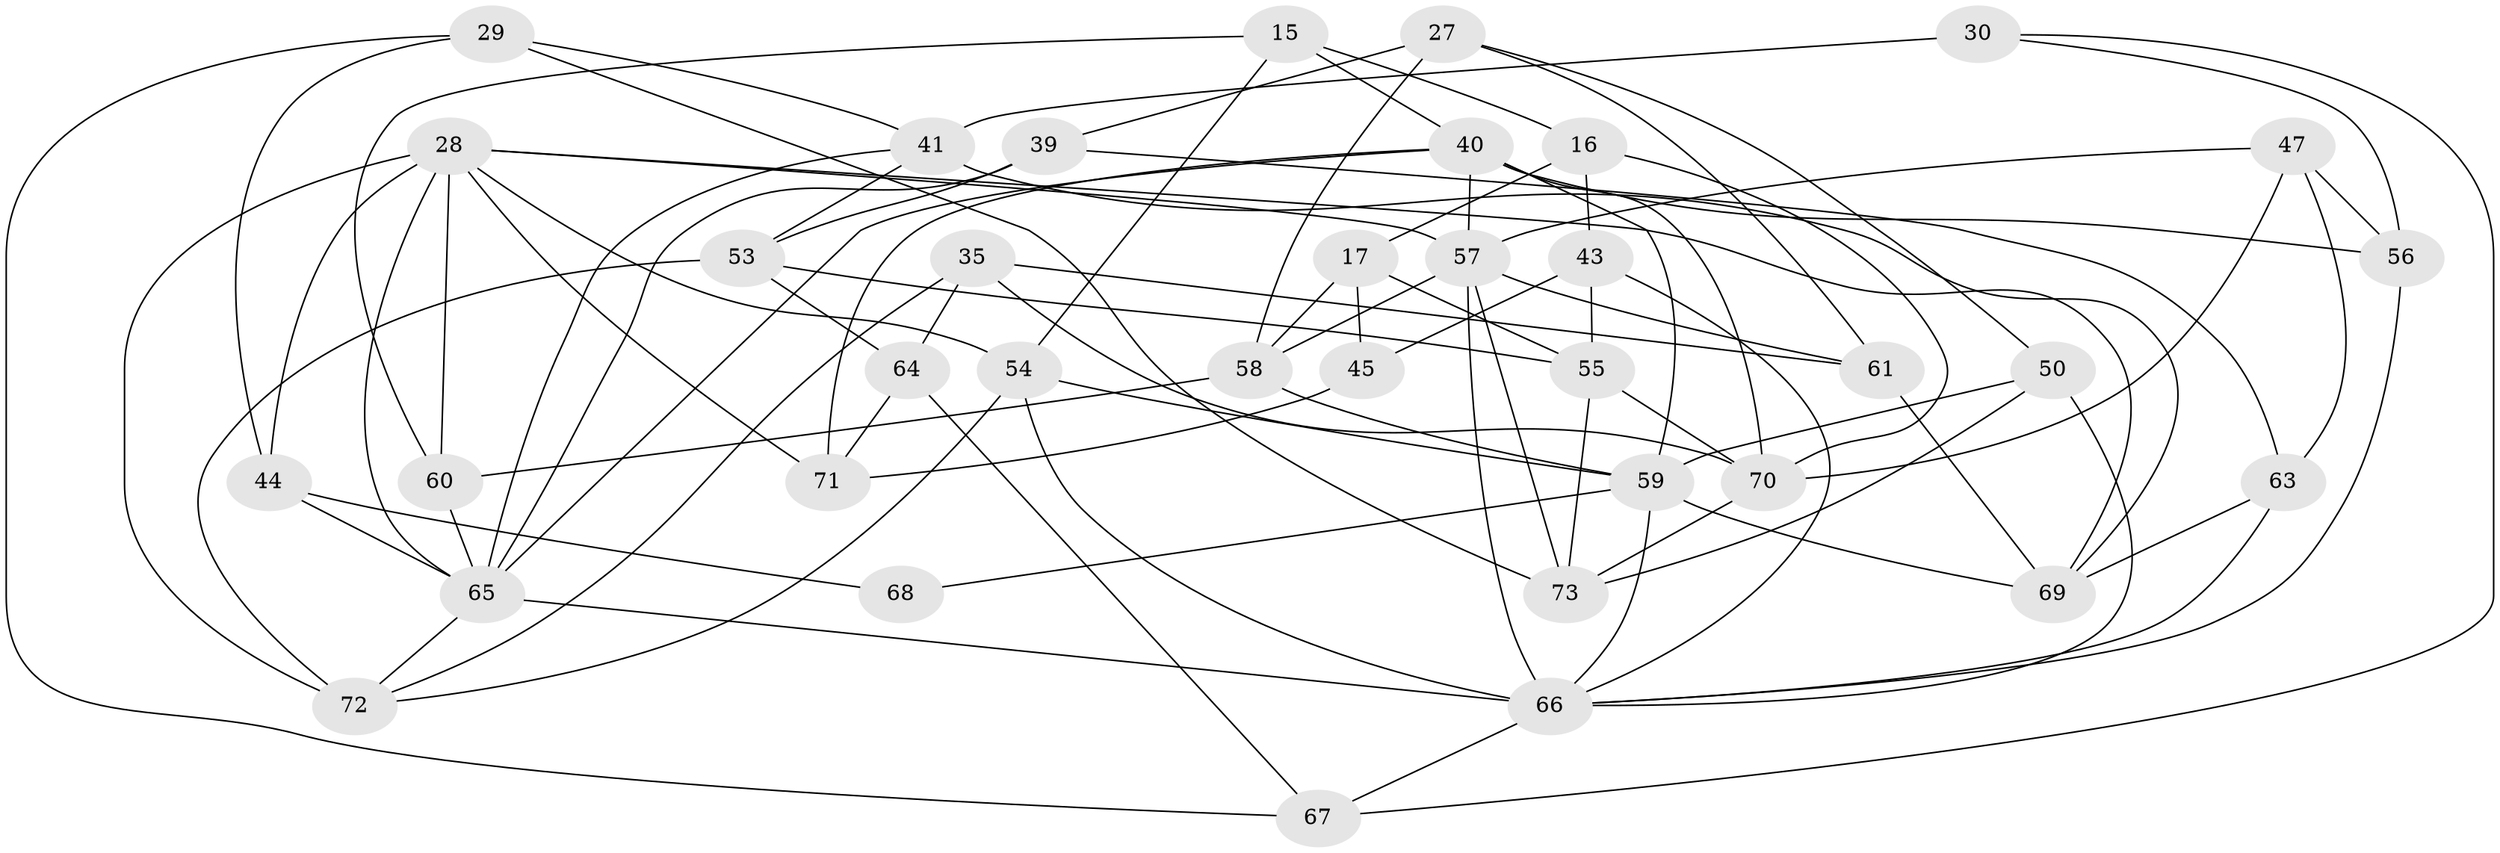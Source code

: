 // original degree distribution, {4: 1.0}
// Generated by graph-tools (version 1.1) at 2025/58/03/09/25 04:58:59]
// undirected, 36 vertices, 86 edges
graph export_dot {
graph [start="1"]
  node [color=gray90,style=filled];
  15;
  16;
  17 [super="+2"];
  27;
  28 [super="+18+20"];
  29;
  30;
  35;
  39;
  40 [super="+7+38"];
  41 [super="+21"];
  43;
  44;
  45;
  47 [super="+19"];
  50 [super="+14"];
  53 [super="+25"];
  54 [super="+36"];
  55 [super="+24+33"];
  56 [super="+6"];
  57 [super="+3+42+34+23"];
  58 [super="+12+52"];
  59 [super="+46+48"];
  60;
  61;
  63 [super="+22"];
  64;
  65 [super="+5+13"];
  66 [super="+8+26"];
  67;
  68;
  69 [super="+62"];
  70 [super="+32"];
  71;
  72 [super="+31"];
  73 [super="+51+49"];
  15 -- 60;
  15 -- 40;
  15 -- 16;
  15 -- 54;
  16 -- 43;
  16 -- 17;
  16 -- 70;
  17 -- 45 [weight=2];
  17 -- 58 [weight=2];
  17 -- 55;
  27 -- 58;
  27 -- 39;
  27 -- 61;
  27 -- 50;
  28 -- 44;
  28 -- 72 [weight=2];
  28 -- 60;
  28 -- 69;
  28 -- 71;
  28 -- 57 [weight=2];
  28 -- 65;
  28 -- 54;
  29 -- 44;
  29 -- 67;
  29 -- 41;
  29 -- 73;
  30 -- 41 [weight=2];
  30 -- 67;
  30 -- 56;
  35 -- 70;
  35 -- 72;
  35 -- 64;
  35 -- 61;
  39 -- 63;
  39 -- 65;
  39 -- 53;
  40 -- 65;
  40 -- 56 [weight=2];
  40 -- 57;
  40 -- 59;
  40 -- 71;
  40 -- 70;
  41 -- 65;
  41 -- 53;
  41 -- 69;
  43 -- 45;
  43 -- 66;
  43 -- 55;
  44 -- 68;
  44 -- 65;
  45 -- 71;
  47 -- 56 [weight=2];
  47 -- 70 [weight=2];
  47 -- 63;
  47 -- 57;
  50 -- 73 [weight=2];
  50 -- 66;
  50 -- 59 [weight=2];
  53 -- 72;
  53 -- 55 [weight=2];
  53 -- 64;
  54 -- 66;
  54 -- 59 [weight=2];
  54 -- 72;
  55 -- 73 [weight=2];
  55 -- 70 [weight=2];
  56 -- 66;
  57 -- 66 [weight=3];
  57 -- 61;
  57 -- 58 [weight=2];
  57 -- 73 [weight=2];
  58 -- 60;
  58 -- 59 [weight=2];
  59 -- 68 [weight=3];
  59 -- 66;
  59 -- 69;
  60 -- 65;
  61 -- 69;
  63 -- 69 [weight=2];
  63 -- 66 [weight=2];
  64 -- 71;
  64 -- 67;
  65 -- 72;
  65 -- 66;
  66 -- 67;
  70 -- 73;
}
